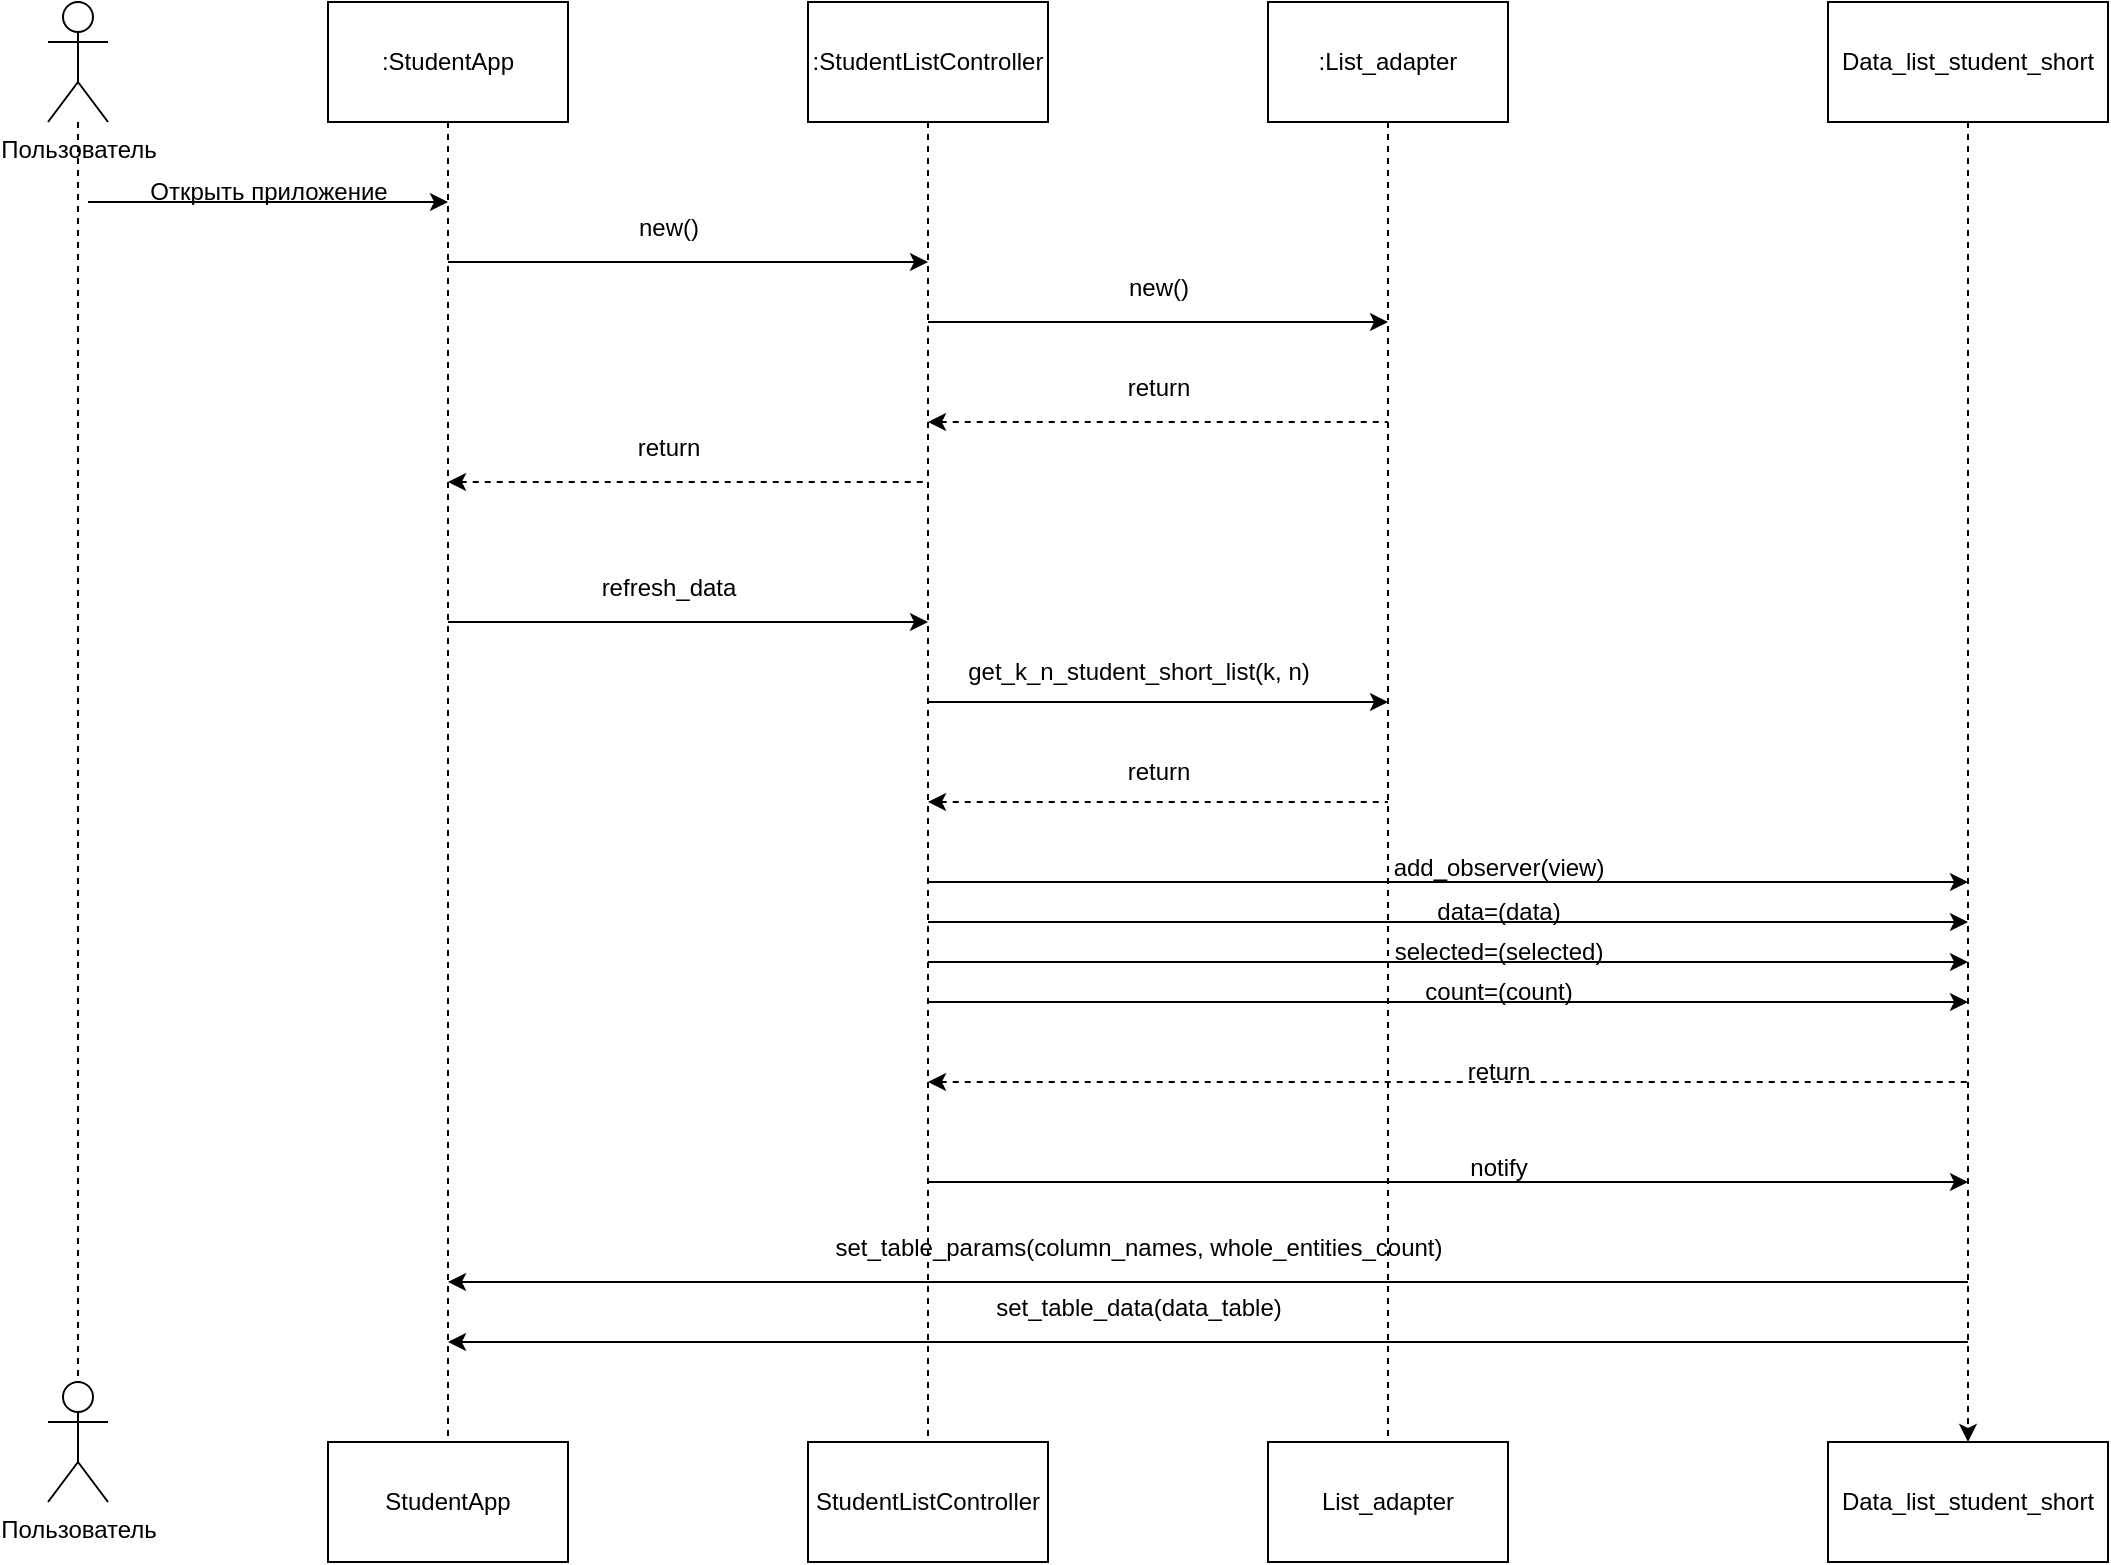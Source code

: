 <mxfile version="25.0.3">
  <diagram name="Страница — 1" id="O1wBWNtwzzCgPNyblacY">
    <mxGraphModel dx="1687" dy="918" grid="1" gridSize="10" guides="1" tooltips="1" connect="1" arrows="1" fold="1" page="1" pageScale="1" pageWidth="827" pageHeight="1169" math="0" shadow="0">
      <root>
        <mxCell id="0" />
        <mxCell id="1" parent="0" />
        <mxCell id="iM3YfhOh1Oi1pRqdzWGs-1" value="Пользователь" style="shape=umlActor;verticalLabelPosition=bottom;verticalAlign=top;html=1;outlineConnect=0;" vertex="1" parent="1">
          <mxGeometry x="80" y="140" width="30" height="60" as="geometry" />
        </mxCell>
        <mxCell id="iM3YfhOh1Oi1pRqdzWGs-2" value="Пользователь" style="shape=umlActor;verticalLabelPosition=bottom;verticalAlign=top;html=1;outlineConnect=0;" vertex="1" parent="1">
          <mxGeometry x="80" y="830" width="30" height="60" as="geometry" />
        </mxCell>
        <mxCell id="iM3YfhOh1Oi1pRqdzWGs-3" style="edgeStyle=orthogonalEdgeStyle;rounded=0;orthogonalLoop=1;jettySize=auto;html=1;entryX=0.5;entryY=0;entryDx=0;entryDy=0;entryPerimeter=0;endArrow=none;endFill=0;dashed=1;" edge="1" parent="1" source="iM3YfhOh1Oi1pRqdzWGs-1" target="iM3YfhOh1Oi1pRqdzWGs-2">
          <mxGeometry relative="1" as="geometry" />
        </mxCell>
        <mxCell id="iM3YfhOh1Oi1pRqdzWGs-7" style="edgeStyle=orthogonalEdgeStyle;rounded=0;orthogonalLoop=1;jettySize=auto;html=1;exitX=0.5;exitY=1;exitDx=0;exitDy=0;entryX=0.5;entryY=0;entryDx=0;entryDy=0;dashed=1;endArrow=none;endFill=0;" edge="1" parent="1" source="iM3YfhOh1Oi1pRqdzWGs-5" target="iM3YfhOh1Oi1pRqdzWGs-6">
          <mxGeometry relative="1" as="geometry" />
        </mxCell>
        <mxCell id="iM3YfhOh1Oi1pRqdzWGs-5" value=":StudentApp" style="rounded=0;whiteSpace=wrap;html=1;" vertex="1" parent="1">
          <mxGeometry x="220" y="140" width="120" height="60" as="geometry" />
        </mxCell>
        <mxCell id="iM3YfhOh1Oi1pRqdzWGs-6" value="StudentApp" style="rounded=0;whiteSpace=wrap;html=1;" vertex="1" parent="1">
          <mxGeometry x="220" y="860" width="120" height="60" as="geometry" />
        </mxCell>
        <mxCell id="iM3YfhOh1Oi1pRqdzWGs-10" style="edgeStyle=orthogonalEdgeStyle;rounded=0;orthogonalLoop=1;jettySize=auto;html=1;exitX=0.5;exitY=1;exitDx=0;exitDy=0;entryX=0.5;entryY=0;entryDx=0;entryDy=0;dashed=1;endArrow=none;endFill=0;" edge="1" parent="1" source="iM3YfhOh1Oi1pRqdzWGs-8" target="iM3YfhOh1Oi1pRqdzWGs-9">
          <mxGeometry relative="1" as="geometry" />
        </mxCell>
        <mxCell id="iM3YfhOh1Oi1pRqdzWGs-8" value=":StudentListController" style="rounded=0;whiteSpace=wrap;html=1;" vertex="1" parent="1">
          <mxGeometry x="460" y="140" width="120" height="60" as="geometry" />
        </mxCell>
        <mxCell id="iM3YfhOh1Oi1pRqdzWGs-9" value="StudentListController" style="rounded=0;whiteSpace=wrap;html=1;" vertex="1" parent="1">
          <mxGeometry x="460" y="860" width="120" height="60" as="geometry" />
        </mxCell>
        <mxCell id="iM3YfhOh1Oi1pRqdzWGs-11" value="" style="endArrow=classic;html=1;rounded=0;" edge="1" parent="1">
          <mxGeometry width="50" height="50" relative="1" as="geometry">
            <mxPoint x="100" y="240" as="sourcePoint" />
            <mxPoint x="280" y="240" as="targetPoint" />
          </mxGeometry>
        </mxCell>
        <mxCell id="iM3YfhOh1Oi1pRqdzWGs-12" value="Открыть приложение" style="text;html=1;align=center;verticalAlign=middle;resizable=0;points=[];autosize=1;strokeColor=none;fillColor=none;" vertex="1" parent="1">
          <mxGeometry x="120" y="220" width="140" height="30" as="geometry" />
        </mxCell>
        <mxCell id="iM3YfhOh1Oi1pRqdzWGs-13" value="" style="endArrow=classic;html=1;rounded=0;" edge="1" parent="1">
          <mxGeometry width="50" height="50" relative="1" as="geometry">
            <mxPoint x="280" y="270" as="sourcePoint" />
            <mxPoint x="520" y="270" as="targetPoint" />
          </mxGeometry>
        </mxCell>
        <mxCell id="iM3YfhOh1Oi1pRqdzWGs-14" value="new()" style="text;html=1;align=center;verticalAlign=middle;resizable=0;points=[];autosize=1;strokeColor=none;fillColor=none;" vertex="1" parent="1">
          <mxGeometry x="365" y="238" width="50" height="30" as="geometry" />
        </mxCell>
        <mxCell id="iM3YfhOh1Oi1pRqdzWGs-17" style="edgeStyle=orthogonalEdgeStyle;rounded=0;orthogonalLoop=1;jettySize=auto;html=1;exitX=0.5;exitY=1;exitDx=0;exitDy=0;entryX=0.5;entryY=0;entryDx=0;entryDy=0;dashed=1;endArrow=none;endFill=0;" edge="1" parent="1" source="iM3YfhOh1Oi1pRqdzWGs-15" target="iM3YfhOh1Oi1pRqdzWGs-16">
          <mxGeometry relative="1" as="geometry" />
        </mxCell>
        <mxCell id="iM3YfhOh1Oi1pRqdzWGs-15" value=":List_adapter" style="rounded=0;whiteSpace=wrap;html=1;" vertex="1" parent="1">
          <mxGeometry x="690" y="140" width="120" height="60" as="geometry" />
        </mxCell>
        <mxCell id="iM3YfhOh1Oi1pRqdzWGs-16" value="List_adapter" style="rounded=0;whiteSpace=wrap;html=1;" vertex="1" parent="1">
          <mxGeometry x="690" y="860" width="120" height="60" as="geometry" />
        </mxCell>
        <mxCell id="iM3YfhOh1Oi1pRqdzWGs-18" value="" style="endArrow=classic;html=1;rounded=0;" edge="1" parent="1">
          <mxGeometry width="50" height="50" relative="1" as="geometry">
            <mxPoint x="520" y="300" as="sourcePoint" />
            <mxPoint x="750" y="300" as="targetPoint" />
          </mxGeometry>
        </mxCell>
        <mxCell id="iM3YfhOh1Oi1pRqdzWGs-19" value="new()" style="text;html=1;align=center;verticalAlign=middle;resizable=0;points=[];autosize=1;strokeColor=none;fillColor=none;" vertex="1" parent="1">
          <mxGeometry x="610" y="268" width="50" height="30" as="geometry" />
        </mxCell>
        <mxCell id="iM3YfhOh1Oi1pRqdzWGs-20" value="" style="endArrow=none;html=1;rounded=0;dashed=1;startArrow=classic;startFill=1;endFill=0;" edge="1" parent="1">
          <mxGeometry width="50" height="50" relative="1" as="geometry">
            <mxPoint x="520" y="350" as="sourcePoint" />
            <mxPoint x="750" y="350" as="targetPoint" />
          </mxGeometry>
        </mxCell>
        <mxCell id="iM3YfhOh1Oi1pRqdzWGs-21" value="return" style="text;html=1;align=center;verticalAlign=middle;resizable=0;points=[];autosize=1;strokeColor=none;fillColor=none;" vertex="1" parent="1">
          <mxGeometry x="610" y="318" width="50" height="30" as="geometry" />
        </mxCell>
        <mxCell id="iM3YfhOh1Oi1pRqdzWGs-22" value="" style="endArrow=none;html=1;rounded=0;dashed=1;startArrow=classic;startFill=1;endFill=0;" edge="1" parent="1">
          <mxGeometry width="50" height="50" relative="1" as="geometry">
            <mxPoint x="280" y="380" as="sourcePoint" />
            <mxPoint x="520" y="380" as="targetPoint" />
          </mxGeometry>
        </mxCell>
        <mxCell id="iM3YfhOh1Oi1pRqdzWGs-23" value="return" style="text;html=1;align=center;verticalAlign=middle;resizable=0;points=[];autosize=1;strokeColor=none;fillColor=none;" vertex="1" parent="1">
          <mxGeometry x="365" y="348" width="50" height="30" as="geometry" />
        </mxCell>
        <mxCell id="iM3YfhOh1Oi1pRqdzWGs-24" value="" style="endArrow=classic;html=1;rounded=0;" edge="1" parent="1">
          <mxGeometry width="50" height="50" relative="1" as="geometry">
            <mxPoint x="280" y="450" as="sourcePoint" />
            <mxPoint x="520" y="450" as="targetPoint" />
          </mxGeometry>
        </mxCell>
        <mxCell id="iM3YfhOh1Oi1pRqdzWGs-25" value="refresh_data" style="text;html=1;align=center;verticalAlign=middle;resizable=0;points=[];autosize=1;strokeColor=none;fillColor=none;" vertex="1" parent="1">
          <mxGeometry x="345" y="418" width="90" height="30" as="geometry" />
        </mxCell>
        <mxCell id="iM3YfhOh1Oi1pRqdzWGs-26" value="" style="endArrow=classic;html=1;rounded=0;" edge="1" parent="1">
          <mxGeometry width="50" height="50" relative="1" as="geometry">
            <mxPoint x="520" y="490" as="sourcePoint" />
            <mxPoint x="750" y="490" as="targetPoint" />
          </mxGeometry>
        </mxCell>
        <mxCell id="iM3YfhOh1Oi1pRqdzWGs-27" value="get_k_n_student_short_list(k, n)" style="text;html=1;align=center;verticalAlign=middle;resizable=0;points=[];autosize=1;strokeColor=none;fillColor=none;" vertex="1" parent="1">
          <mxGeometry x="530" y="460" width="190" height="30" as="geometry" />
        </mxCell>
        <mxCell id="iM3YfhOh1Oi1pRqdzWGs-28" value="" style="endArrow=none;html=1;rounded=0;dashed=1;startArrow=classic;startFill=1;endFill=0;" edge="1" parent="1">
          <mxGeometry width="50" height="50" relative="1" as="geometry">
            <mxPoint x="520" y="540" as="sourcePoint" />
            <mxPoint x="750" y="540" as="targetPoint" />
          </mxGeometry>
        </mxCell>
        <mxCell id="iM3YfhOh1Oi1pRqdzWGs-29" value="return" style="text;html=1;align=center;verticalAlign=middle;resizable=0;points=[];autosize=1;strokeColor=none;fillColor=none;" vertex="1" parent="1">
          <mxGeometry x="610" y="510" width="50" height="30" as="geometry" />
        </mxCell>
        <mxCell id="iM3YfhOh1Oi1pRqdzWGs-32" style="edgeStyle=orthogonalEdgeStyle;rounded=0;orthogonalLoop=1;jettySize=auto;html=1;exitX=0.5;exitY=1;exitDx=0;exitDy=0;entryX=0.5;entryY=0;entryDx=0;entryDy=0;dashed=1;" edge="1" parent="1" source="iM3YfhOh1Oi1pRqdzWGs-30" target="iM3YfhOh1Oi1pRqdzWGs-31">
          <mxGeometry relative="1" as="geometry" />
        </mxCell>
        <mxCell id="iM3YfhOh1Oi1pRqdzWGs-30" value="Data_list_student_short" style="rounded=0;whiteSpace=wrap;html=1;" vertex="1" parent="1">
          <mxGeometry x="970" y="140" width="140" height="60" as="geometry" />
        </mxCell>
        <mxCell id="iM3YfhOh1Oi1pRqdzWGs-31" value="Data_list_student_short" style="rounded=0;whiteSpace=wrap;html=1;" vertex="1" parent="1">
          <mxGeometry x="970" y="860" width="140" height="60" as="geometry" />
        </mxCell>
        <mxCell id="iM3YfhOh1Oi1pRqdzWGs-33" value="" style="endArrow=classic;html=1;rounded=0;" edge="1" parent="1">
          <mxGeometry width="50" height="50" relative="1" as="geometry">
            <mxPoint x="520" y="580" as="sourcePoint" />
            <mxPoint x="1040" y="580" as="targetPoint" />
          </mxGeometry>
        </mxCell>
        <mxCell id="iM3YfhOh1Oi1pRqdzWGs-34" value="add_observer(view)" style="text;html=1;align=center;verticalAlign=middle;resizable=0;points=[];autosize=1;strokeColor=none;fillColor=none;" vertex="1" parent="1">
          <mxGeometry x="740" y="558" width="130" height="30" as="geometry" />
        </mxCell>
        <mxCell id="iM3YfhOh1Oi1pRqdzWGs-35" value="" style="endArrow=classic;html=1;rounded=0;" edge="1" parent="1">
          <mxGeometry width="50" height="50" relative="1" as="geometry">
            <mxPoint x="520" y="600" as="sourcePoint" />
            <mxPoint x="1040" y="600" as="targetPoint" />
          </mxGeometry>
        </mxCell>
        <mxCell id="iM3YfhOh1Oi1pRqdzWGs-36" value="data=(data)" style="text;html=1;align=center;verticalAlign=middle;resizable=0;points=[];autosize=1;strokeColor=none;fillColor=none;" vertex="1" parent="1">
          <mxGeometry x="760" y="580" width="90" height="30" as="geometry" />
        </mxCell>
        <mxCell id="iM3YfhOh1Oi1pRqdzWGs-37" value="" style="endArrow=classic;html=1;rounded=0;" edge="1" parent="1">
          <mxGeometry width="50" height="50" relative="1" as="geometry">
            <mxPoint x="520" y="620" as="sourcePoint" />
            <mxPoint x="1040" y="620" as="targetPoint" />
          </mxGeometry>
        </mxCell>
        <mxCell id="iM3YfhOh1Oi1pRqdzWGs-38" value="selected=(selected)" style="text;html=1;align=center;verticalAlign=middle;resizable=0;points=[];autosize=1;strokeColor=none;fillColor=none;" vertex="1" parent="1">
          <mxGeometry x="740" y="600" width="130" height="30" as="geometry" />
        </mxCell>
        <mxCell id="iM3YfhOh1Oi1pRqdzWGs-39" value="" style="endArrow=none;html=1;rounded=0;startArrow=classic;startFill=1;endFill=0;dashed=1;" edge="1" parent="1">
          <mxGeometry width="50" height="50" relative="1" as="geometry">
            <mxPoint x="520" y="680" as="sourcePoint" />
            <mxPoint x="1040" y="680" as="targetPoint" />
          </mxGeometry>
        </mxCell>
        <mxCell id="iM3YfhOh1Oi1pRqdzWGs-40" value="return" style="text;html=1;align=center;verticalAlign=middle;resizable=0;points=[];autosize=1;strokeColor=none;fillColor=none;" vertex="1" parent="1">
          <mxGeometry x="780" y="660" width="50" height="30" as="geometry" />
        </mxCell>
        <mxCell id="iM3YfhOh1Oi1pRqdzWGs-42" value="" style="endArrow=classic;html=1;rounded=0;" edge="1" parent="1">
          <mxGeometry width="50" height="50" relative="1" as="geometry">
            <mxPoint x="520" y="640" as="sourcePoint" />
            <mxPoint x="1040" y="640" as="targetPoint" />
          </mxGeometry>
        </mxCell>
        <mxCell id="iM3YfhOh1Oi1pRqdzWGs-43" value="count=(count)" style="text;html=1;align=center;verticalAlign=middle;resizable=0;points=[];autosize=1;strokeColor=none;fillColor=none;" vertex="1" parent="1">
          <mxGeometry x="755" y="620" width="100" height="30" as="geometry" />
        </mxCell>
        <mxCell id="iM3YfhOh1Oi1pRqdzWGs-44" value="" style="endArrow=classic;html=1;rounded=0;" edge="1" parent="1">
          <mxGeometry width="50" height="50" relative="1" as="geometry">
            <mxPoint x="520" y="730" as="sourcePoint" />
            <mxPoint x="1040" y="730" as="targetPoint" />
          </mxGeometry>
        </mxCell>
        <mxCell id="iM3YfhOh1Oi1pRqdzWGs-45" value="notify" style="text;html=1;align=center;verticalAlign=middle;resizable=0;points=[];autosize=1;strokeColor=none;fillColor=none;" vertex="1" parent="1">
          <mxGeometry x="780" y="708" width="50" height="30" as="geometry" />
        </mxCell>
        <mxCell id="iM3YfhOh1Oi1pRqdzWGs-46" value="" style="endArrow=none;html=1;rounded=0;startArrow=classic;startFill=1;endFill=0;" edge="1" parent="1">
          <mxGeometry width="50" height="50" relative="1" as="geometry">
            <mxPoint x="280" y="780" as="sourcePoint" />
            <mxPoint x="1040" y="780" as="targetPoint" />
          </mxGeometry>
        </mxCell>
        <mxCell id="iM3YfhOh1Oi1pRqdzWGs-47" value="set_table_params(column_names, whole_entities_count)" style="text;html=1;align=center;verticalAlign=middle;resizable=0;points=[];autosize=1;strokeColor=none;fillColor=none;" vertex="1" parent="1">
          <mxGeometry x="460" y="748" width="330" height="30" as="geometry" />
        </mxCell>
        <mxCell id="iM3YfhOh1Oi1pRqdzWGs-49" value="" style="endArrow=none;html=1;rounded=0;startArrow=classic;startFill=1;endFill=0;" edge="1" parent="1">
          <mxGeometry width="50" height="50" relative="1" as="geometry">
            <mxPoint x="280" y="810" as="sourcePoint" />
            <mxPoint x="1040" y="810" as="targetPoint" />
          </mxGeometry>
        </mxCell>
        <mxCell id="iM3YfhOh1Oi1pRqdzWGs-50" value="set_table_data(data_table)" style="text;html=1;align=center;verticalAlign=middle;resizable=0;points=[];autosize=1;strokeColor=none;fillColor=none;" vertex="1" parent="1">
          <mxGeometry x="540" y="778" width="170" height="30" as="geometry" />
        </mxCell>
      </root>
    </mxGraphModel>
  </diagram>
</mxfile>
